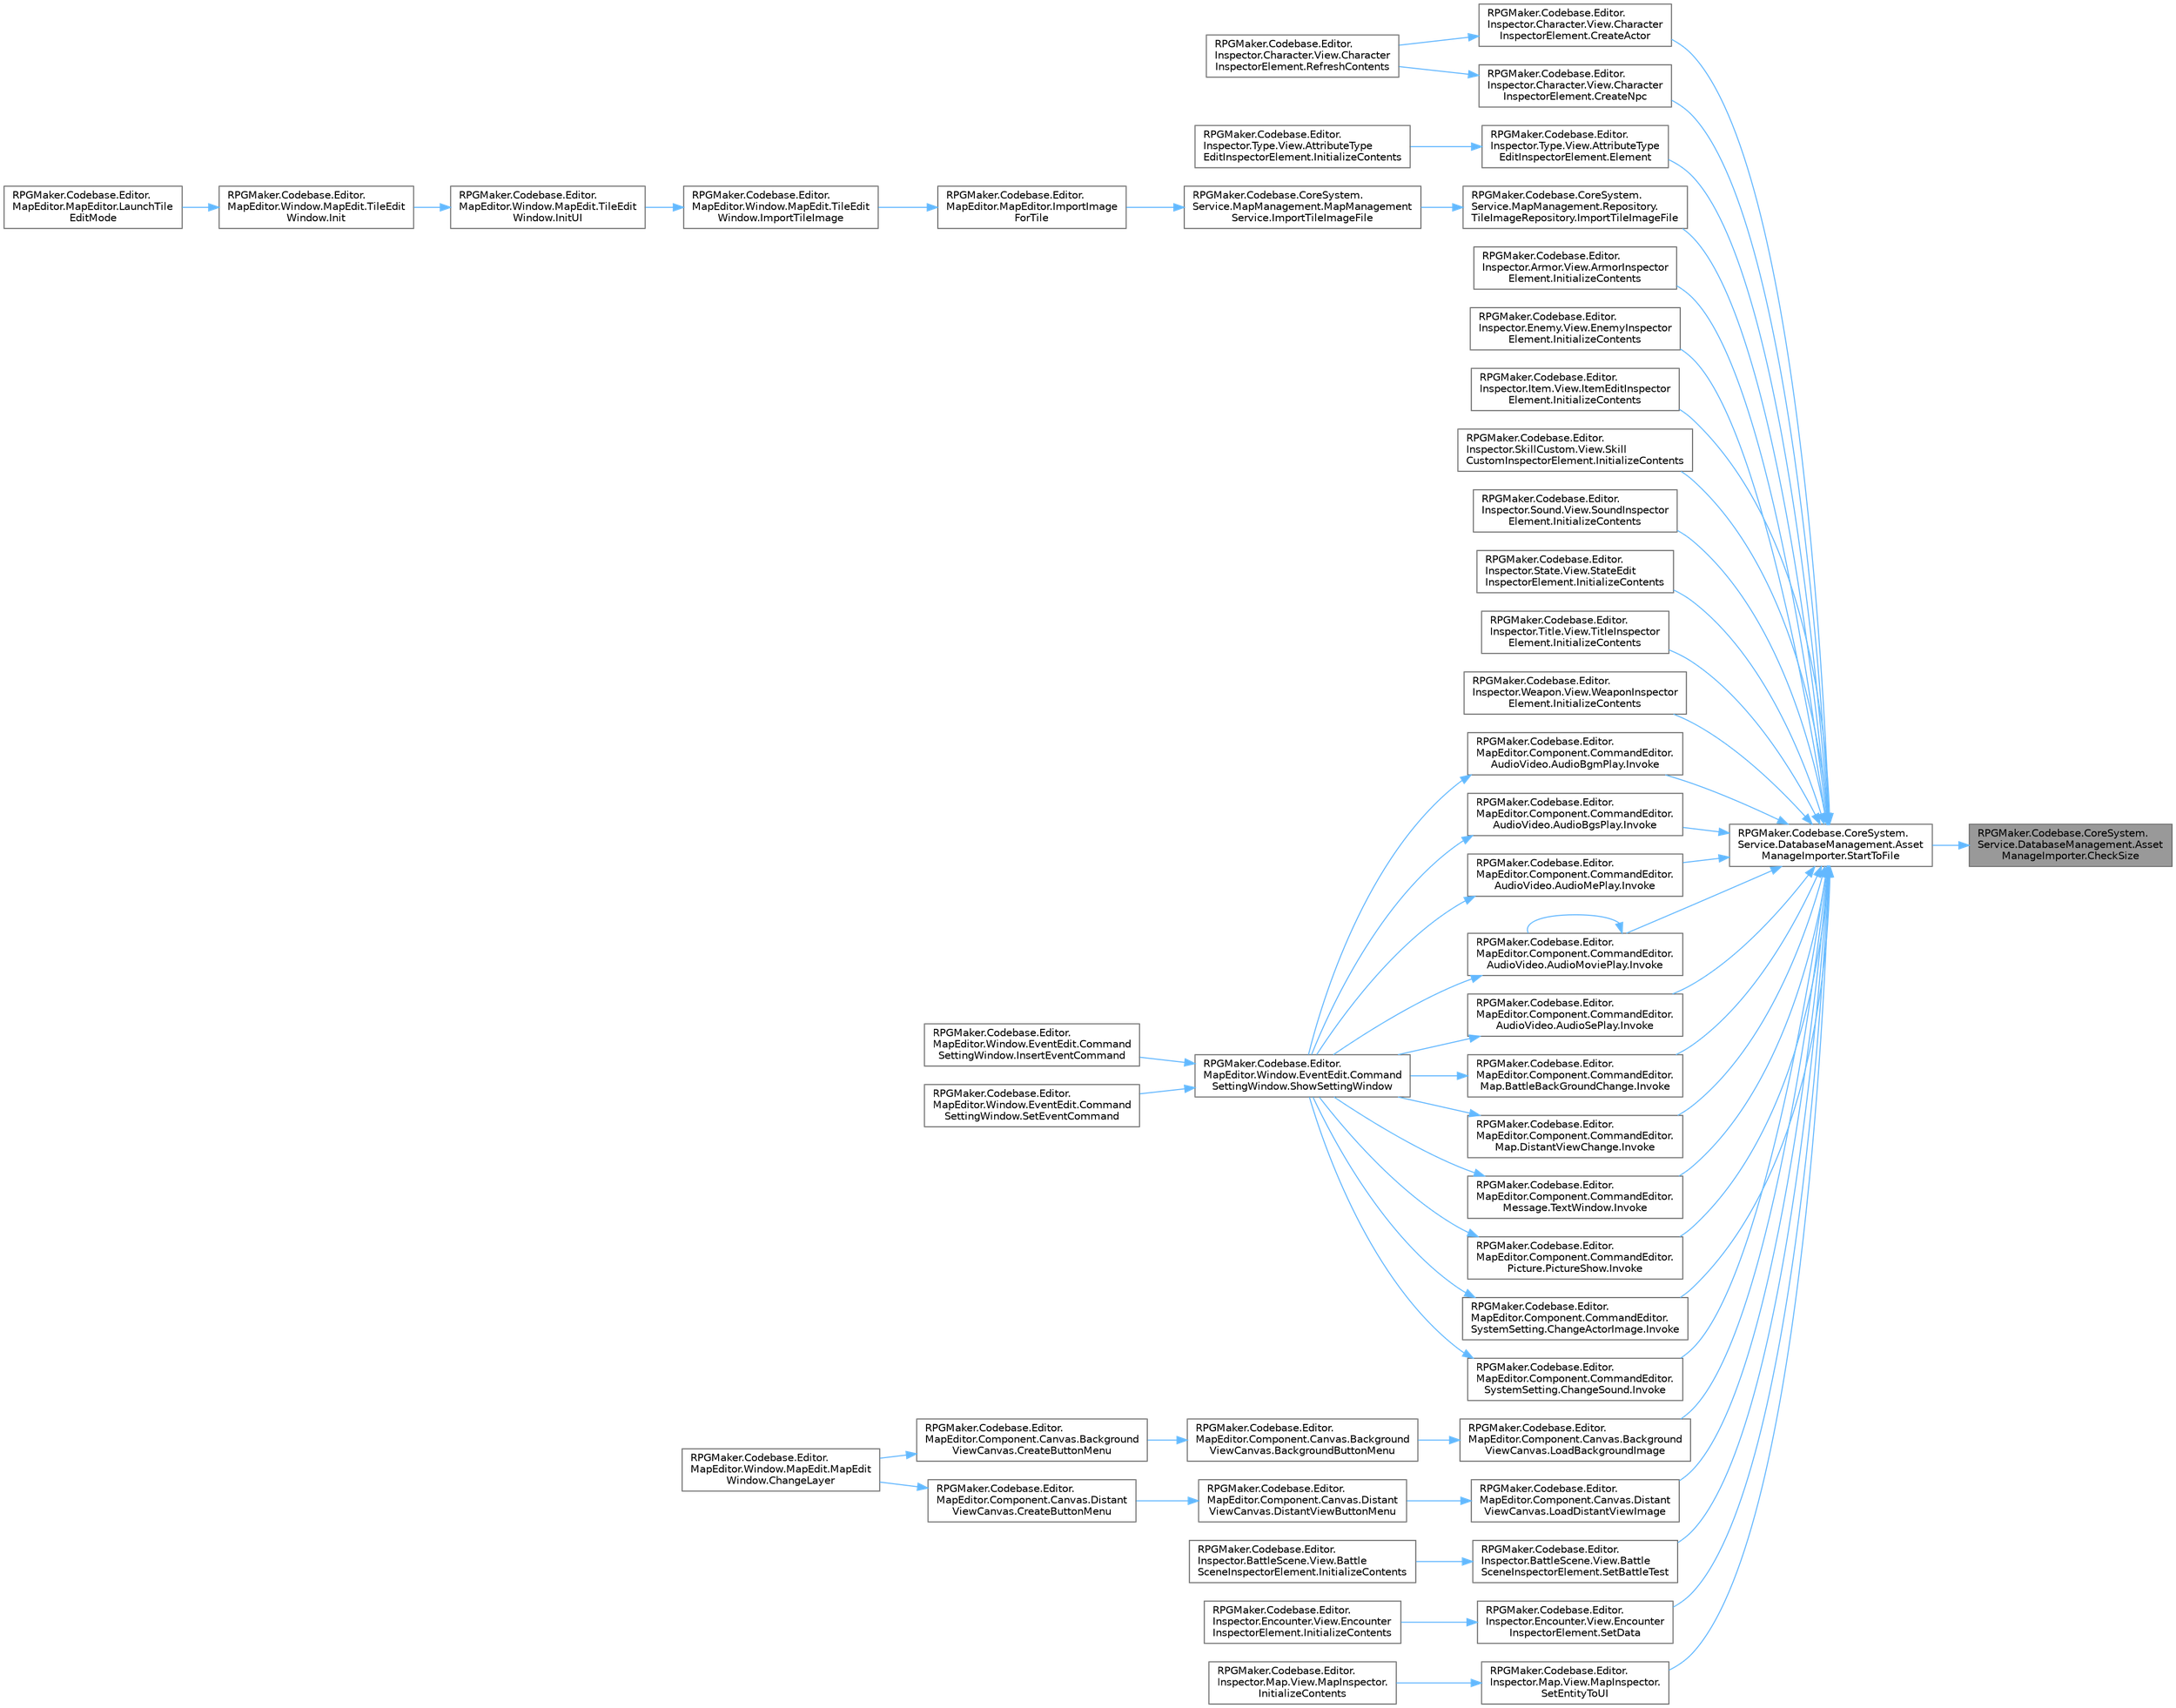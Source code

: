 digraph "RPGMaker.Codebase.CoreSystem.Service.DatabaseManagement.AssetManageImporter.CheckSize"
{
 // LATEX_PDF_SIZE
  bgcolor="transparent";
  edge [fontname=Helvetica,fontsize=10,labelfontname=Helvetica,labelfontsize=10];
  node [fontname=Helvetica,fontsize=10,shape=box,height=0.2,width=0.4];
  rankdir="RL";
  Node1 [id="Node000001",label="RPGMaker.Codebase.CoreSystem.\lService.DatabaseManagement.Asset\lManageImporter.CheckSize",height=0.2,width=0.4,color="gray40", fillcolor="grey60", style="filled", fontcolor="black",tooltip="😁 サイズ・チェック"];
  Node1 -> Node2 [id="edge1_Node000001_Node000002",dir="back",color="steelblue1",style="solid",tooltip=" "];
  Node2 [id="Node000002",label="RPGMaker.Codebase.CoreSystem.\lService.DatabaseManagement.Asset\lManageImporter.StartToFile",height=0.2,width=0.4,color="grey40", fillcolor="white", style="filled",URL="$d8/d0a/class_r_p_g_maker_1_1_codebase_1_1_core_system_1_1_service_1_1_database_management_1_1_asset_manage_importer.html#af8abf6641717893a6a048fbc34863392",tooltip="😁 データ読み込み。 読み込んだデータを指定パスにコピーする。 基本設定ではSpriteに変換する"];
  Node2 -> Node3 [id="edge2_Node000002_Node000003",dir="back",color="steelblue1",style="solid",tooltip=" "];
  Node3 [id="Node000003",label="RPGMaker.Codebase.Editor.\lInspector.Character.View.Character\lInspectorElement.CreateActor",height=0.2,width=0.4,color="grey40", fillcolor="white", style="filled",URL="$dc/da1/class_r_p_g_maker_1_1_codebase_1_1_editor_1_1_inspector_1_1_character_1_1_view_1_1_character_inspector_element.html#ac1012fe4513fff47c98a0f84acfbfa98",tooltip="😁 役者作れ"];
  Node3 -> Node4 [id="edge3_Node000003_Node000004",dir="back",color="steelblue1",style="solid",tooltip=" "];
  Node4 [id="Node000004",label="RPGMaker.Codebase.Editor.\lInspector.Character.View.Character\lInspectorElement.RefreshContents",height=0.2,width=0.4,color="grey40", fillcolor="white", style="filled",URL="$dc/da1/class_r_p_g_maker_1_1_codebase_1_1_editor_1_1_inspector_1_1_character_1_1_view_1_1_character_inspector_element.html#a9a644c506bdd8adaf18f56aa61359b17",tooltip="😁 中身再更新"];
  Node2 -> Node5 [id="edge4_Node000002_Node000005",dir="back",color="steelblue1",style="solid",tooltip=" "];
  Node5 [id="Node000005",label="RPGMaker.Codebase.Editor.\lInspector.Character.View.Character\lInspectorElement.CreateNpc",height=0.2,width=0.4,color="grey40", fillcolor="white", style="filled",URL="$dc/da1/class_r_p_g_maker_1_1_codebase_1_1_editor_1_1_inspector_1_1_character_1_1_view_1_1_character_inspector_element.html#a7fdac20e844b327fa5c728a6ebe5bdbf",tooltip="😁 ノン・プレイヤー・キャラクター作れ"];
  Node5 -> Node4 [id="edge5_Node000005_Node000004",dir="back",color="steelblue1",style="solid",tooltip=" "];
  Node2 -> Node6 [id="edge6_Node000002_Node000006",dir="back",color="steelblue1",style="solid",tooltip=" "];
  Node6 [id="Node000006",label="RPGMaker.Codebase.Editor.\lInspector.Type.View.AttributeType\lEditInspectorElement.Element",height=0.2,width=0.4,color="grey40", fillcolor="white", style="filled",URL="$da/d29/class_r_p_g_maker_1_1_codebase_1_1_editor_1_1_inspector_1_1_type_1_1_view_1_1_attribute_type_edit_inspector_element.html#a9b9ce888d12a9f78252068a2adb5ca59",tooltip="😁 要素"];
  Node6 -> Node7 [id="edge7_Node000006_Node000007",dir="back",color="steelblue1",style="solid",tooltip=" "];
  Node7 [id="Node000007",label="RPGMaker.Codebase.Editor.\lInspector.Type.View.AttributeType\lEditInspectorElement.InitializeContents",height=0.2,width=0.4,color="grey40", fillcolor="white", style="filled",URL="$da/d29/class_r_p_g_maker_1_1_codebase_1_1_editor_1_1_inspector_1_1_type_1_1_view_1_1_attribute_type_edit_inspector_element.html#a9d5f7adefced53e9daabd5f1c1103f27",tooltip="😁 初期化処理"];
  Node2 -> Node8 [id="edge8_Node000002_Node000008",dir="back",color="steelblue1",style="solid",tooltip=" "];
  Node8 [id="Node000008",label="RPGMaker.Codebase.CoreSystem.\lService.MapManagement.Repository.\lTileImageRepository.ImportTileImageFile",height=0.2,width=0.4,color="grey40", fillcolor="white", style="filled",URL="$d4/d79/class_r_p_g_maker_1_1_codebase_1_1_core_system_1_1_service_1_1_map_management_1_1_repository_1_1_tile_image_repository.html#a60f67c8be1bfefcbfc0ea5e0b94a2d0f",tooltip="😁 タイル用画像をインポートする"];
  Node8 -> Node9 [id="edge9_Node000008_Node000009",dir="back",color="steelblue1",style="solid",tooltip=" "];
  Node9 [id="Node000009",label="RPGMaker.Codebase.CoreSystem.\lService.MapManagement.MapManagement\lService.ImportTileImageFile",height=0.2,width=0.4,color="grey40", fillcolor="white", style="filled",URL="$da/d11/class_r_p_g_maker_1_1_codebase_1_1_core_system_1_1_service_1_1_map_management_1_1_map_management_service.html#a73a625a4feb8da50a18af977e48177ca",tooltip="😁 [タイルグループ操作]"];
  Node9 -> Node10 [id="edge10_Node000009_Node000010",dir="back",color="steelblue1",style="solid",tooltip=" "];
  Node10 [id="Node000010",label="RPGMaker.Codebase.Editor.\lMapEditor.MapEditor.ImportImage\lForTile",height=0.2,width=0.4,color="grey40", fillcolor="white", style="filled",URL="$d1/d2d/class_r_p_g_maker_1_1_codebase_1_1_editor_1_1_map_editor_1_1_map_editor.html#aeca71c980d5f68286ba7a133ec233397",tooltip="タイル用画像をインポート（コピー）する"];
  Node10 -> Node11 [id="edge11_Node000010_Node000011",dir="back",color="steelblue1",style="solid",tooltip=" "];
  Node11 [id="Node000011",label="RPGMaker.Codebase.Editor.\lMapEditor.Window.MapEdit.TileEdit\lWindow.ImportTileImage",height=0.2,width=0.4,color="grey40", fillcolor="white", style="filled",URL="$d9/d98/class_r_p_g_maker_1_1_codebase_1_1_editor_1_1_map_editor_1_1_window_1_1_map_edit_1_1_tile_edit_window.html#a50327cca5306b89c766812ad884afd76",tooltip="タイル用画像を読み込む"];
  Node11 -> Node12 [id="edge12_Node000011_Node000012",dir="back",color="steelblue1",style="solid",tooltip=" "];
  Node12 [id="Node000012",label="RPGMaker.Codebase.Editor.\lMapEditor.Window.MapEdit.TileEdit\lWindow.InitUI",height=0.2,width=0.4,color="grey40", fillcolor="white", style="filled",URL="$d9/d98/class_r_p_g_maker_1_1_codebase_1_1_editor_1_1_map_editor_1_1_window_1_1_map_edit_1_1_tile_edit_window.html#a96286805c93122eb75f5257c874d95f4",tooltip="UI初期化"];
  Node12 -> Node13 [id="edge13_Node000012_Node000013",dir="back",color="steelblue1",style="solid",tooltip=" "];
  Node13 [id="Node000013",label="RPGMaker.Codebase.Editor.\lMapEditor.Window.MapEdit.TileEdit\lWindow.Init",height=0.2,width=0.4,color="grey40", fillcolor="white", style="filled",URL="$d9/d98/class_r_p_g_maker_1_1_codebase_1_1_editor_1_1_map_editor_1_1_window_1_1_map_edit_1_1_tile_edit_window.html#a6e0c274e8d661a0ea10c936b66ebad15",tooltip="初期化"];
  Node13 -> Node14 [id="edge14_Node000013_Node000014",dir="back",color="steelblue1",style="solid",tooltip=" "];
  Node14 [id="Node000014",label="RPGMaker.Codebase.Editor.\lMapEditor.MapEditor.LaunchTile\lEditMode",height=0.2,width=0.4,color="grey40", fillcolor="white", style="filled",URL="$d1/d2d/class_r_p_g_maker_1_1_codebase_1_1_editor_1_1_map_editor_1_1_map_editor.html#aa5d71e6b7bfaeebf2292155af7110a9b",tooltip="タイル編集モードに切り替え"];
  Node2 -> Node15 [id="edge15_Node000002_Node000015",dir="back",color="steelblue1",style="solid",tooltip=" "];
  Node15 [id="Node000015",label="RPGMaker.Codebase.Editor.\lInspector.Armor.View.ArmorInspector\lElement.InitializeContents",height=0.2,width=0.4,color="grey40", fillcolor="white", style="filled",URL="$d2/d8f/class_r_p_g_maker_1_1_codebase_1_1_editor_1_1_inspector_1_1_armor_1_1_view_1_1_armor_inspector_element.html#a87cb49db9373c62ed16345258dcf436b",tooltip="😁 初期化処理"];
  Node2 -> Node16 [id="edge16_Node000002_Node000016",dir="back",color="steelblue1",style="solid",tooltip=" "];
  Node16 [id="Node000016",label="RPGMaker.Codebase.Editor.\lInspector.Enemy.View.EnemyInspector\lElement.InitializeContents",height=0.2,width=0.4,color="grey40", fillcolor="white", style="filled",URL="$d3/d57/class_r_p_g_maker_1_1_codebase_1_1_editor_1_1_inspector_1_1_enemy_1_1_view_1_1_enemy_inspector_element.html#ae37b39947d088bfa929b92b55ea55029",tooltip="😁 初期化処理"];
  Node2 -> Node17 [id="edge17_Node000002_Node000017",dir="back",color="steelblue1",style="solid",tooltip=" "];
  Node17 [id="Node000017",label="RPGMaker.Codebase.Editor.\lInspector.Item.View.ItemEditInspector\lElement.InitializeContents",height=0.2,width=0.4,color="grey40", fillcolor="white", style="filled",URL="$d7/d2a/class_r_p_g_maker_1_1_codebase_1_1_editor_1_1_inspector_1_1_item_1_1_view_1_1_item_edit_inspector_element.html#aa79d55ffb7cb7b6f477d0c00966c98c8",tooltip="😁 初期化処理"];
  Node2 -> Node18 [id="edge18_Node000002_Node000018",dir="back",color="steelblue1",style="solid",tooltip=" "];
  Node18 [id="Node000018",label="RPGMaker.Codebase.Editor.\lInspector.SkillCustom.View.Skill\lCustomInspectorElement.InitializeContents",height=0.2,width=0.4,color="grey40", fillcolor="white", style="filled",URL="$dc/d02/class_r_p_g_maker_1_1_codebase_1_1_editor_1_1_inspector_1_1_skill_custom_1_1_view_1_1_skill_custom_inspector_element.html#a80e15790c40696ad5d346f9c052f57ce",tooltip="😁 初期化処理"];
  Node2 -> Node19 [id="edge19_Node000002_Node000019",dir="back",color="steelblue1",style="solid",tooltip=" "];
  Node19 [id="Node000019",label="RPGMaker.Codebase.Editor.\lInspector.Sound.View.SoundInspector\lElement.InitializeContents",height=0.2,width=0.4,color="grey40", fillcolor="white", style="filled",URL="$d3/dcd/class_r_p_g_maker_1_1_codebase_1_1_editor_1_1_inspector_1_1_sound_1_1_view_1_1_sound_inspector_element.html#a05ac0a64dbc0a5af3517858f73c6d069",tooltip="😁 初期化処理"];
  Node2 -> Node20 [id="edge20_Node000002_Node000020",dir="back",color="steelblue1",style="solid",tooltip=" "];
  Node20 [id="Node000020",label="RPGMaker.Codebase.Editor.\lInspector.State.View.StateEdit\lInspectorElement.InitializeContents",height=0.2,width=0.4,color="grey40", fillcolor="white", style="filled",URL="$d4/d97/class_r_p_g_maker_1_1_codebase_1_1_editor_1_1_inspector_1_1_state_1_1_view_1_1_state_edit_inspector_element.html#a3074703a56a54a2a1c2c520bc35eb479",tooltip="😁 初期化処理"];
  Node2 -> Node21 [id="edge21_Node000002_Node000021",dir="back",color="steelblue1",style="solid",tooltip=" "];
  Node21 [id="Node000021",label="RPGMaker.Codebase.Editor.\lInspector.Title.View.TitleInspector\lElement.InitializeContents",height=0.2,width=0.4,color="grey40", fillcolor="white", style="filled",URL="$de/d02/class_r_p_g_maker_1_1_codebase_1_1_editor_1_1_inspector_1_1_title_1_1_view_1_1_title_inspector_element.html#a8fad770d49d4352700f3056210320229",tooltip="😁 初期化処理"];
  Node2 -> Node22 [id="edge22_Node000002_Node000022",dir="back",color="steelblue1",style="solid",tooltip=" "];
  Node22 [id="Node000022",label="RPGMaker.Codebase.Editor.\lInspector.Weapon.View.WeaponInspector\lElement.InitializeContents",height=0.2,width=0.4,color="grey40", fillcolor="white", style="filled",URL="$d9/dbc/class_r_p_g_maker_1_1_codebase_1_1_editor_1_1_inspector_1_1_weapon_1_1_view_1_1_weapon_inspector_element.html#ad4e5579f05c45d1c5fd33698652e69c6",tooltip="😁 初期化処理"];
  Node2 -> Node23 [id="edge23_Node000002_Node000023",dir="back",color="steelblue1",style="solid",tooltip=" "];
  Node23 [id="Node000023",label="RPGMaker.Codebase.Editor.\lMapEditor.Component.CommandEditor.\lAudioVideo.AudioBgmPlay.Invoke",height=0.2,width=0.4,color="grey40", fillcolor="white", style="filled",URL="$d7/d4c/class_r_p_g_maker_1_1_codebase_1_1_editor_1_1_map_editor_1_1_component_1_1_command_editor_1_1_audio_video_1_1_audio_bgm_play.html#a159bebd107e1b8a74f56ebbba0eccbe8",tooltip="😁 実行"];
  Node23 -> Node24 [id="edge24_Node000023_Node000024",dir="back",color="steelblue1",style="solid",tooltip=" "];
  Node24 [id="Node000024",label="RPGMaker.Codebase.Editor.\lMapEditor.Window.EventEdit.Command\lSettingWindow.ShowSettingWindow",height=0.2,width=0.4,color="grey40", fillcolor="white", style="filled",URL="$d4/d8f/class_r_p_g_maker_1_1_codebase_1_1_editor_1_1_map_editor_1_1_window_1_1_event_edit_1_1_command_setting_window.html#a0849a2097c7f8ce9a6cdbea9cc53f355",tooltip=" "];
  Node24 -> Node25 [id="edge25_Node000024_Node000025",dir="back",color="steelblue1",style="solid",tooltip=" "];
  Node25 [id="Node000025",label="RPGMaker.Codebase.Editor.\lMapEditor.Window.EventEdit.Command\lSettingWindow.InsertEventCommand",height=0.2,width=0.4,color="grey40", fillcolor="white", style="filled",URL="$d4/d8f/class_r_p_g_maker_1_1_codebase_1_1_editor_1_1_map_editor_1_1_window_1_1_event_edit_1_1_command_setting_window.html#ae0ff304b21e7e1fd046f284e79c77468",tooltip="コマンドの追加"];
  Node24 -> Node26 [id="edge26_Node000024_Node000026",dir="back",color="steelblue1",style="solid",tooltip=" "];
  Node26 [id="Node000026",label="RPGMaker.Codebase.Editor.\lMapEditor.Window.EventEdit.Command\lSettingWindow.SetEventCommand",height=0.2,width=0.4,color="grey40", fillcolor="white", style="filled",URL="$d4/d8f/class_r_p_g_maker_1_1_codebase_1_1_editor_1_1_map_editor_1_1_window_1_1_event_edit_1_1_command_setting_window.html#a462ccdb6e962f1559d8436b3412d3787",tooltip=" "];
  Node2 -> Node27 [id="edge27_Node000002_Node000027",dir="back",color="steelblue1",style="solid",tooltip=" "];
  Node27 [id="Node000027",label="RPGMaker.Codebase.Editor.\lMapEditor.Component.CommandEditor.\lAudioVideo.AudioBgsPlay.Invoke",height=0.2,width=0.4,color="grey40", fillcolor="white", style="filled",URL="$de/d4c/class_r_p_g_maker_1_1_codebase_1_1_editor_1_1_map_editor_1_1_component_1_1_command_editor_1_1_audio_video_1_1_audio_bgs_play.html#af27fe4d8a6bdc0cadb11cbc4b6457124",tooltip="😁 実行"];
  Node27 -> Node24 [id="edge28_Node000027_Node000024",dir="back",color="steelblue1",style="solid",tooltip=" "];
  Node2 -> Node28 [id="edge29_Node000002_Node000028",dir="back",color="steelblue1",style="solid",tooltip=" "];
  Node28 [id="Node000028",label="RPGMaker.Codebase.Editor.\lMapEditor.Component.CommandEditor.\lAudioVideo.AudioMePlay.Invoke",height=0.2,width=0.4,color="grey40", fillcolor="white", style="filled",URL="$d4/d36/class_r_p_g_maker_1_1_codebase_1_1_editor_1_1_map_editor_1_1_component_1_1_command_editor_1_1_audio_video_1_1_audio_me_play.html#a4fa18841f922ca78f28f535d7d041ca5",tooltip="😁 実行"];
  Node28 -> Node24 [id="edge30_Node000028_Node000024",dir="back",color="steelblue1",style="solid",tooltip=" "];
  Node2 -> Node29 [id="edge31_Node000002_Node000029",dir="back",color="steelblue1",style="solid",tooltip=" "];
  Node29 [id="Node000029",label="RPGMaker.Codebase.Editor.\lMapEditor.Component.CommandEditor.\lAudioVideo.AudioMoviePlay.Invoke",height=0.2,width=0.4,color="grey40", fillcolor="white", style="filled",URL="$db/d5e/class_r_p_g_maker_1_1_codebase_1_1_editor_1_1_map_editor_1_1_component_1_1_command_editor_1_1_audio_video_1_1_audio_movie_play.html#a3d8ff83fbd8a69f9862ad5f50d75108d",tooltip="😁 実行"];
  Node29 -> Node29 [id="edge32_Node000029_Node000029",dir="back",color="steelblue1",style="solid",tooltip=" "];
  Node29 -> Node24 [id="edge33_Node000029_Node000024",dir="back",color="steelblue1",style="solid",tooltip=" "];
  Node2 -> Node30 [id="edge34_Node000002_Node000030",dir="back",color="steelblue1",style="solid",tooltip=" "];
  Node30 [id="Node000030",label="RPGMaker.Codebase.Editor.\lMapEditor.Component.CommandEditor.\lAudioVideo.AudioSePlay.Invoke",height=0.2,width=0.4,color="grey40", fillcolor="white", style="filled",URL="$d4/d10/class_r_p_g_maker_1_1_codebase_1_1_editor_1_1_map_editor_1_1_component_1_1_command_editor_1_1_audio_video_1_1_audio_se_play.html#a4173078a5d4d76b1c5dcdb88d3421d14",tooltip="😁 実行"];
  Node30 -> Node24 [id="edge35_Node000030_Node000024",dir="back",color="steelblue1",style="solid",tooltip=" "];
  Node2 -> Node31 [id="edge36_Node000002_Node000031",dir="back",color="steelblue1",style="solid",tooltip=" "];
  Node31 [id="Node000031",label="RPGMaker.Codebase.Editor.\lMapEditor.Component.CommandEditor.\lMap.BattleBackGroundChange.Invoke",height=0.2,width=0.4,color="grey40", fillcolor="white", style="filled",URL="$de/d57/class_r_p_g_maker_1_1_codebase_1_1_editor_1_1_map_editor_1_1_component_1_1_command_editor_1_1_map_1_1_battle_back_ground_change.html#af2a9abba5198f874ab70ef60747ad356",tooltip="😁 実行"];
  Node31 -> Node24 [id="edge37_Node000031_Node000024",dir="back",color="steelblue1",style="solid",tooltip=" "];
  Node2 -> Node32 [id="edge38_Node000002_Node000032",dir="back",color="steelblue1",style="solid",tooltip=" "];
  Node32 [id="Node000032",label="RPGMaker.Codebase.Editor.\lMapEditor.Component.CommandEditor.\lMap.DistantViewChange.Invoke",height=0.2,width=0.4,color="grey40", fillcolor="white", style="filled",URL="$d4/d70/class_r_p_g_maker_1_1_codebase_1_1_editor_1_1_map_editor_1_1_component_1_1_command_editor_1_1_map_1_1_distant_view_change.html#adb86a511bc0678b45d5b91a67ee63206",tooltip="😁 実行"];
  Node32 -> Node24 [id="edge39_Node000032_Node000024",dir="back",color="steelblue1",style="solid",tooltip=" "];
  Node2 -> Node33 [id="edge40_Node000002_Node000033",dir="back",color="steelblue1",style="solid",tooltip=" "];
  Node33 [id="Node000033",label="RPGMaker.Codebase.Editor.\lMapEditor.Component.CommandEditor.\lMessage.TextWindow.Invoke",height=0.2,width=0.4,color="grey40", fillcolor="white", style="filled",URL="$d5/dc3/class_r_p_g_maker_1_1_codebase_1_1_editor_1_1_map_editor_1_1_component_1_1_command_editor_1_1_message_1_1_text_window.html#a58a703d6289bb63072af462cf74e323d",tooltip="😁 実行"];
  Node33 -> Node24 [id="edge41_Node000033_Node000024",dir="back",color="steelblue1",style="solid",tooltip=" "];
  Node2 -> Node34 [id="edge42_Node000002_Node000034",dir="back",color="steelblue1",style="solid",tooltip=" "];
  Node34 [id="Node000034",label="RPGMaker.Codebase.Editor.\lMapEditor.Component.CommandEditor.\lPicture.PictureShow.Invoke",height=0.2,width=0.4,color="grey40", fillcolor="white", style="filled",URL="$d4/d35/class_r_p_g_maker_1_1_codebase_1_1_editor_1_1_map_editor_1_1_component_1_1_command_editor_1_1_picture_1_1_picture_show.html#af1c6688b6087ad17aed6de01143daada",tooltip="😁 実行"];
  Node34 -> Node24 [id="edge43_Node000034_Node000024",dir="back",color="steelblue1",style="solid",tooltip=" "];
  Node2 -> Node35 [id="edge44_Node000002_Node000035",dir="back",color="steelblue1",style="solid",tooltip=" "];
  Node35 [id="Node000035",label="RPGMaker.Codebase.Editor.\lMapEditor.Component.CommandEditor.\lSystemSetting.ChangeActorImage.Invoke",height=0.2,width=0.4,color="grey40", fillcolor="white", style="filled",URL="$d5/d80/class_r_p_g_maker_1_1_codebase_1_1_editor_1_1_map_editor_1_1_component_1_1_command_editor_1_1_syed0e9f21e80e8656062de25e12ea8a6b.html#a03a264ab3df7f8a122461e08d0c51546",tooltip="😁 実行"];
  Node35 -> Node24 [id="edge45_Node000035_Node000024",dir="back",color="steelblue1",style="solid",tooltip=" "];
  Node2 -> Node36 [id="edge46_Node000002_Node000036",dir="back",color="steelblue1",style="solid",tooltip=" "];
  Node36 [id="Node000036",label="RPGMaker.Codebase.Editor.\lMapEditor.Component.CommandEditor.\lSystemSetting.ChangeSound.Invoke",height=0.2,width=0.4,color="grey40", fillcolor="white", style="filled",URL="$d4/d28/class_r_p_g_maker_1_1_codebase_1_1_editor_1_1_map_editor_1_1_component_1_1_command_editor_1_1_system_setting_1_1_change_sound.html#a36e824b4b3868cff24b2a55c0081ab0a",tooltip="😁 実行"];
  Node36 -> Node24 [id="edge47_Node000036_Node000024",dir="back",color="steelblue1",style="solid",tooltip=" "];
  Node2 -> Node37 [id="edge48_Node000002_Node000037",dir="back",color="steelblue1",style="solid",tooltip=" "];
  Node37 [id="Node000037",label="RPGMaker.Codebase.Editor.\lMapEditor.Component.Canvas.Background\lViewCanvas.LoadBackgroundImage",height=0.2,width=0.4,color="grey40", fillcolor="white", style="filled",URL="$df/d65/class_r_p_g_maker_1_1_codebase_1_1_editor_1_1_map_editor_1_1_component_1_1_canvas_1_1_background_view_canvas.html#ae4c2051dc68f1c058815ad42cd15a526",tooltip="背景の読み込み"];
  Node37 -> Node38 [id="edge49_Node000037_Node000038",dir="back",color="steelblue1",style="solid",tooltip=" "];
  Node38 [id="Node000038",label="RPGMaker.Codebase.Editor.\lMapEditor.Component.Canvas.Background\lViewCanvas.BackgroundButtonMenu",height=0.2,width=0.4,color="grey40", fillcolor="white", style="filled",URL="$df/d65/class_r_p_g_maker_1_1_codebase_1_1_editor_1_1_map_editor_1_1_component_1_1_canvas_1_1_background_view_canvas.html#ad97dbde26c86bbedb49bc5c1d4231e27",tooltip="ボタンメニューの作成"];
  Node38 -> Node39 [id="edge50_Node000038_Node000039",dir="back",color="steelblue1",style="solid",tooltip=" "];
  Node39 [id="Node000039",label="RPGMaker.Codebase.Editor.\lMapEditor.Component.Canvas.Background\lViewCanvas.CreateButtonMenu",height=0.2,width=0.4,color="grey40", fillcolor="white", style="filled",URL="$df/d65/class_r_p_g_maker_1_1_codebase_1_1_editor_1_1_map_editor_1_1_component_1_1_canvas_1_1_background_view_canvas.html#af7ed7c2a6ecaa7f006d7f9e2e609e3a4",tooltip="初期化"];
  Node39 -> Node40 [id="edge51_Node000039_Node000040",dir="back",color="steelblue1",style="solid",tooltip=" "];
  Node40 [id="Node000040",label="RPGMaker.Codebase.Editor.\lMapEditor.Window.MapEdit.MapEdit\lWindow.ChangeLayer",height=0.2,width=0.4,color="grey40", fillcolor="white", style="filled",URL="$d9/d6e/class_r_p_g_maker_1_1_codebase_1_1_editor_1_1_map_editor_1_1_window_1_1_map_edit_1_1_map_edit_window.html#af5aa99fff88b3229de7a5a1c996f40eb",tooltip=" "];
  Node2 -> Node41 [id="edge52_Node000002_Node000041",dir="back",color="steelblue1",style="solid",tooltip=" "];
  Node41 [id="Node000041",label="RPGMaker.Codebase.Editor.\lMapEditor.Component.Canvas.Distant\lViewCanvas.LoadDistantViewImage",height=0.2,width=0.4,color="grey40", fillcolor="white", style="filled",URL="$d8/df0/class_r_p_g_maker_1_1_codebase_1_1_editor_1_1_map_editor_1_1_component_1_1_canvas_1_1_distant_view_canvas.html#a9df7992487b014df42581ae51ab1fcbd",tooltip="遠景の読み込み"];
  Node41 -> Node42 [id="edge53_Node000041_Node000042",dir="back",color="steelblue1",style="solid",tooltip=" "];
  Node42 [id="Node000042",label="RPGMaker.Codebase.Editor.\lMapEditor.Component.Canvas.Distant\lViewCanvas.DistantViewButtonMenu",height=0.2,width=0.4,color="grey40", fillcolor="white", style="filled",URL="$d8/df0/class_r_p_g_maker_1_1_codebase_1_1_editor_1_1_map_editor_1_1_component_1_1_canvas_1_1_distant_view_canvas.html#ae7f25b225a2f3161b638c2761bba4167",tooltip="ボタンメニューの作成"];
  Node42 -> Node43 [id="edge54_Node000042_Node000043",dir="back",color="steelblue1",style="solid",tooltip=" "];
  Node43 [id="Node000043",label="RPGMaker.Codebase.Editor.\lMapEditor.Component.Canvas.Distant\lViewCanvas.CreateButtonMenu",height=0.2,width=0.4,color="grey40", fillcolor="white", style="filled",URL="$d8/df0/class_r_p_g_maker_1_1_codebase_1_1_editor_1_1_map_editor_1_1_component_1_1_canvas_1_1_distant_view_canvas.html#a640ef326a16c0e09a81cdce85180b3ec",tooltip="初期化"];
  Node43 -> Node40 [id="edge55_Node000043_Node000040",dir="back",color="steelblue1",style="solid",tooltip=" "];
  Node2 -> Node44 [id="edge56_Node000002_Node000044",dir="back",color="steelblue1",style="solid",tooltip=" "];
  Node44 [id="Node000044",label="RPGMaker.Codebase.Editor.\lInspector.BattleScene.View.Battle\lSceneInspectorElement.SetBattleTest",height=0.2,width=0.4,color="grey40", fillcolor="white", style="filled",URL="$d8/d9b/class_r_p_g_maker_1_1_codebase_1_1_editor_1_1_inspector_1_1_battle_scene_1_1_view_1_1_battle_scene_inspector_element.html#a1b95dd45bd70adde2ad801712091354f",tooltip="😁 戦闘テスト"];
  Node44 -> Node45 [id="edge57_Node000044_Node000045",dir="back",color="steelblue1",style="solid",tooltip=" "];
  Node45 [id="Node000045",label="RPGMaker.Codebase.Editor.\lInspector.BattleScene.View.Battle\lSceneInspectorElement.InitializeContents",height=0.2,width=0.4,color="grey40", fillcolor="white", style="filled",URL="$d8/d9b/class_r_p_g_maker_1_1_codebase_1_1_editor_1_1_inspector_1_1_battle_scene_1_1_view_1_1_battle_scene_inspector_element.html#a229491a27c98aa08b8534c05d97626bf",tooltip="😁 中身初期化"];
  Node2 -> Node46 [id="edge58_Node000002_Node000046",dir="back",color="steelblue1",style="solid",tooltip=" "];
  Node46 [id="Node000046",label="RPGMaker.Codebase.Editor.\lInspector.Encounter.View.Encounter\lInspectorElement.SetData",height=0.2,width=0.4,color="grey40", fillcolor="white", style="filled",URL="$db/dd6/class_r_p_g_maker_1_1_codebase_1_1_editor_1_1_inspector_1_1_encounter_1_1_view_1_1_encounter_inspector_element.html#a38e906274330fa0599424ecc8acb0a69",tooltip="😁 基本データ"];
  Node46 -> Node47 [id="edge59_Node000046_Node000047",dir="back",color="steelblue1",style="solid",tooltip=" "];
  Node47 [id="Node000047",label="RPGMaker.Codebase.Editor.\lInspector.Encounter.View.Encounter\lInspectorElement.InitializeContents",height=0.2,width=0.4,color="grey40", fillcolor="white", style="filled",URL="$db/dd6/class_r_p_g_maker_1_1_codebase_1_1_editor_1_1_inspector_1_1_encounter_1_1_view_1_1_encounter_inspector_element.html#a1ec688c575fa9bc4b2489fb82680ba53",tooltip="😁 初期化処理"];
  Node2 -> Node48 [id="edge60_Node000002_Node000048",dir="back",color="steelblue1",style="solid",tooltip=" "];
  Node48 [id="Node000048",label="RPGMaker.Codebase.Editor.\lInspector.Map.View.MapInspector.\lSetEntityToUI",height=0.2,width=0.4,color="grey40", fillcolor="white", style="filled",URL="$d0/d30/class_r_p_g_maker_1_1_codebase_1_1_editor_1_1_inspector_1_1_map_1_1_view_1_1_map_inspector.html#a6618b000a1794a52f2c15538e8c2bbd0",tooltip="😁 ユーザー・インターフェースへエンティティ設定"];
  Node48 -> Node49 [id="edge61_Node000048_Node000049",dir="back",color="steelblue1",style="solid",tooltip=" "];
  Node49 [id="Node000049",label="RPGMaker.Codebase.Editor.\lInspector.Map.View.MapInspector.\lInitializeContents",height=0.2,width=0.4,color="grey40", fillcolor="white", style="filled",URL="$d0/d30/class_r_p_g_maker_1_1_codebase_1_1_editor_1_1_inspector_1_1_map_1_1_view_1_1_map_inspector.html#afb3dc80dcb8de1dbbf604c32ab9b3391",tooltip="😁 初期化処理"];
}
